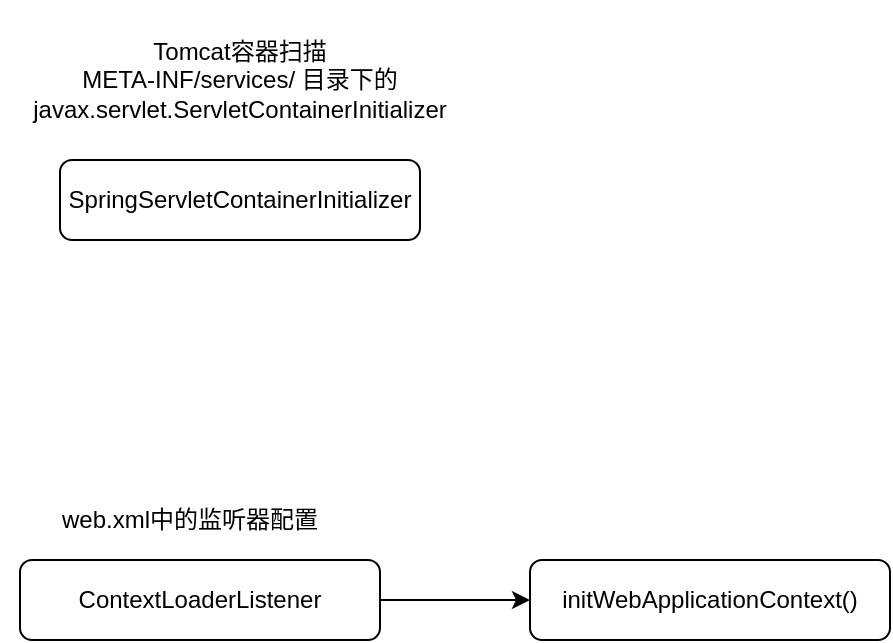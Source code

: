 <mxfile version="13.1.1" type="device"><diagram id="C5RBs43oDa-KdzZeNtuy" name="Page-1"><mxGraphModel dx="1422" dy="772" grid="1" gridSize="10" guides="1" tooltips="1" connect="1" arrows="1" fold="1" page="1" pageScale="1" pageWidth="827" pageHeight="1169" math="0" shadow="0"><root><mxCell id="WIyWlLk6GJQsqaUBKTNV-0"/><mxCell id="WIyWlLk6GJQsqaUBKTNV-1" parent="WIyWlLk6GJQsqaUBKTNV-0"/><mxCell id="WIyWlLk6GJQsqaUBKTNV-3" value="SpringServletContainerInitializer" style="rounded=1;whiteSpace=wrap;html=1;fontSize=12;glass=0;strokeWidth=1;shadow=0;" parent="WIyWlLk6GJQsqaUBKTNV-1" vertex="1"><mxGeometry x="35" y="150" width="180" height="40" as="geometry"/></mxCell><mxCell id="dpOcHNliG7ILEXSV9jDs-0" value="Tomcat容器扫描&lt;br&gt;META-INF/services/ 目录下的&lt;br&gt;javax.servlet.ServletContainerInitializer" style="text;html=1;strokeColor=none;fillColor=none;align=center;verticalAlign=middle;whiteSpace=wrap;rounded=0;" vertex="1" parent="WIyWlLk6GJQsqaUBKTNV-1"><mxGeometry x="5" y="70" width="240" height="80" as="geometry"/></mxCell><mxCell id="dpOcHNliG7ILEXSV9jDs-4" style="edgeStyle=orthogonalEdgeStyle;rounded=0;orthogonalLoop=1;jettySize=auto;html=1;entryX=0;entryY=0.5;entryDx=0;entryDy=0;" edge="1" parent="WIyWlLk6GJQsqaUBKTNV-1" source="dpOcHNliG7ILEXSV9jDs-1" target="dpOcHNliG7ILEXSV9jDs-3"><mxGeometry relative="1" as="geometry"/></mxCell><mxCell id="dpOcHNliG7ILEXSV9jDs-1" value="ContextLoaderListener" style="rounded=1;whiteSpace=wrap;html=1;fontSize=12;glass=0;strokeWidth=1;shadow=0;" vertex="1" parent="WIyWlLk6GJQsqaUBKTNV-1"><mxGeometry x="15" y="350" width="180" height="40" as="geometry"/></mxCell><mxCell id="dpOcHNliG7ILEXSV9jDs-2" value="web.xml中的监听器配置&lt;br&gt;" style="text;html=1;strokeColor=none;fillColor=none;align=center;verticalAlign=middle;whiteSpace=wrap;rounded=0;" vertex="1" parent="WIyWlLk6GJQsqaUBKTNV-1"><mxGeometry x="5" y="320" width="190" height="20" as="geometry"/></mxCell><mxCell id="dpOcHNliG7ILEXSV9jDs-3" value="initWebApplicationContext()" style="rounded=1;whiteSpace=wrap;html=1;fontSize=12;glass=0;strokeWidth=1;shadow=0;" vertex="1" parent="WIyWlLk6GJQsqaUBKTNV-1"><mxGeometry x="270" y="350" width="180" height="40" as="geometry"/></mxCell></root></mxGraphModel></diagram></mxfile>